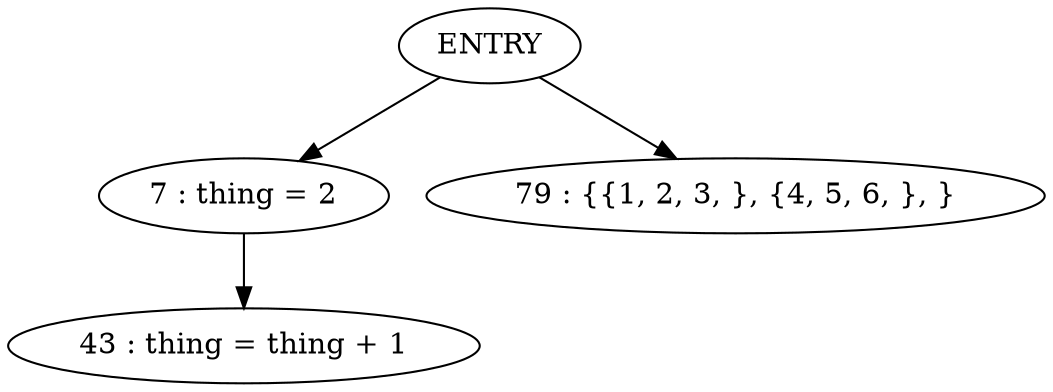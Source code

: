 digraph G {
"7 : thing = 2"
"7 : thing = 2" -> "43 : thing = thing + 1"
"79 : {{1, 2, 3, }, {4, 5, 6, }, }"
ENTRY -> "79 : {{1, 2, 3, }, {4, 5, 6, }, }"
ENTRY -> "7 : thing = 2"
}